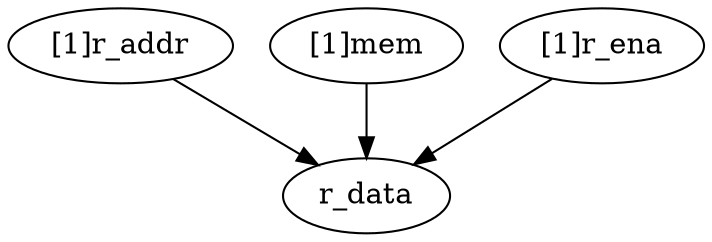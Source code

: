 strict digraph "" {
	"[1]r_addr"	 [complexity=3,
		importance=0.444444262257,
		rank=0.148148087419];
	r_data	 [complexity=0,
		importance=0.333333128534,
		rank=0.0];
	"[1]r_addr" -> r_data;
	"[1]mem"	 [complexity=3,
		importance=0.555555465106,
		rank=0.185185155035];
	"[1]mem" -> r_data;
	"[1]r_ena"	 [complexity=1,
		importance=0.444444262257,
		rank=0.444444262257];
	"[1]r_ena" -> r_data;
}
